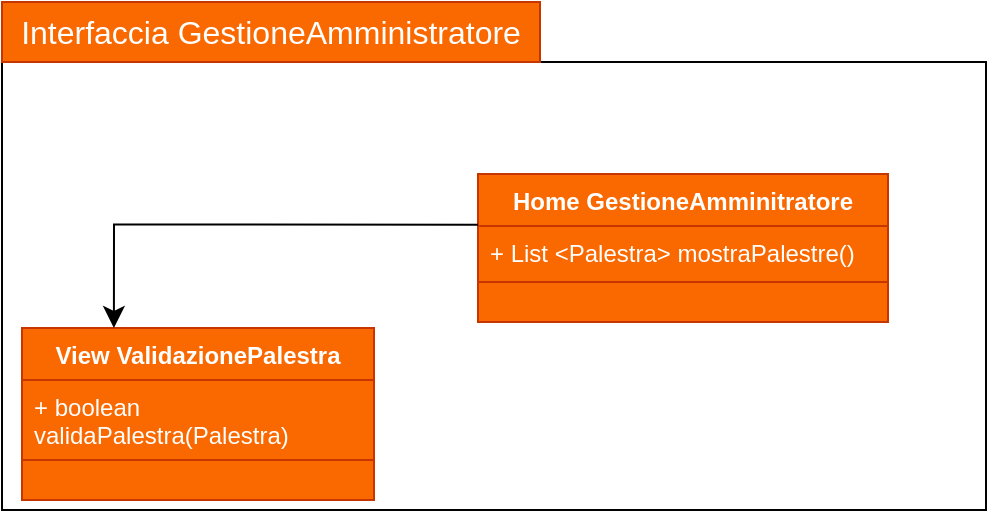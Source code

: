 <mxfile version="24.5.4" type="github">
  <diagram name="Pagina-1" id="A7fl4fad_3Z5gy41zm9X">
    <mxGraphModel dx="651" dy="1209" grid="0" gridSize="10" guides="1" tooltips="1" connect="1" arrows="1" fold="1" page="0" pageScale="1" pageWidth="827" pageHeight="1169" math="0" shadow="0">
      <root>
        <mxCell id="0" />
        <mxCell id="1" parent="0" />
        <mxCell id="KeP3qOd79hXcm0X9JfTY-1" value="" style="shape=folder;fontStyle=1;spacingTop=10;tabWidth=210;tabHeight=30;tabPosition=left;html=1;whiteSpace=wrap;" vertex="1" parent="1">
          <mxGeometry x="167" y="-15" width="492" height="254" as="geometry" />
        </mxCell>
        <mxCell id="KeP3qOd79hXcm0X9JfTY-2" value="&lt;font color=&quot;#ffffff&quot;&gt;Interfaccia GestioneAmministratore&lt;/font&gt;" style="text;strokeColor=#C73500;fillColor=#fa6800;html=1;align=center;verticalAlign=middle;whiteSpace=wrap;rounded=0;fontSize=16;fontColor=#000000;" vertex="1" parent="1">
          <mxGeometry x="167" y="-15" width="269" height="30" as="geometry" />
        </mxCell>
        <mxCell id="KeP3qOd79hXcm0X9JfTY-3" style="edgeStyle=none;curved=1;rounded=0;orthogonalLoop=1;jettySize=auto;html=1;exitX=0.5;exitY=0;exitDx=0;exitDy=0;fontSize=12;startSize=8;endSize=8;" edge="1" parent="1">
          <mxGeometry relative="1" as="geometry">
            <mxPoint x="581" y="3" as="sourcePoint" />
            <mxPoint x="581" y="3" as="targetPoint" />
          </mxGeometry>
        </mxCell>
        <mxCell id="KeP3qOd79hXcm0X9JfTY-4" value="&lt;font color=&quot;#ffffff&quot;&gt;View ValidazionePalestra&lt;br&gt;&lt;/font&gt;" style="swimlane;fontStyle=1;align=center;verticalAlign=top;childLayout=stackLayout;horizontal=1;startSize=26;horizontalStack=0;resizeParent=1;resizeParentMax=0;resizeLast=0;collapsible=1;marginBottom=0;whiteSpace=wrap;html=1;fillColor=#fa6800;fontColor=#000000;strokeColor=#C73500;" vertex="1" parent="1">
          <mxGeometry x="177" y="148" width="176" height="86" as="geometry" />
        </mxCell>
        <mxCell id="KeP3qOd79hXcm0X9JfTY-5" value="&lt;font color=&quot;#ffffff&quot;&gt;+ boolean validaPalestra(Palestra)&lt;/font&gt;" style="text;strokeColor=#C73500;fillColor=#fa6800;align=left;verticalAlign=top;spacingLeft=4;spacingRight=4;overflow=hidden;rotatable=0;points=[[0,0.5],[1,0.5]];portConstraint=eastwest;whiteSpace=wrap;html=1;fontColor=#000000;" vertex="1" parent="KeP3qOd79hXcm0X9JfTY-4">
          <mxGeometry y="26" width="176" height="40" as="geometry" />
        </mxCell>
        <mxCell id="KeP3qOd79hXcm0X9JfTY-6" value="" style="line;strokeWidth=1;fillColor=#fa6800;align=left;verticalAlign=middle;spacingTop=-1;spacingLeft=3;spacingRight=3;rotatable=0;labelPosition=right;points=[];portConstraint=eastwest;strokeColor=#FF8000;fontColor=#000000;" vertex="1" parent="KeP3qOd79hXcm0X9JfTY-4">
          <mxGeometry y="66" width="176" as="geometry" />
        </mxCell>
        <mxCell id="KeP3qOd79hXcm0X9JfTY-7" value="&lt;div&gt;&lt;br&gt;&lt;/div&gt;&lt;div&gt;&lt;br&gt;&lt;/div&gt;" style="text;strokeColor=#C73500;fillColor=#fa6800;align=left;verticalAlign=top;spacingLeft=4;spacingRight=4;overflow=hidden;rotatable=0;points=[[0,0.5],[1,0.5]];portConstraint=eastwest;whiteSpace=wrap;html=1;fontColor=#000000;" vertex="1" parent="KeP3qOd79hXcm0X9JfTY-4">
          <mxGeometry y="66" width="176" height="20" as="geometry" />
        </mxCell>
        <mxCell id="KeP3qOd79hXcm0X9JfTY-8" value="&lt;font color=&quot;#ffffff&quot;&gt;Home GestioneAmminitratore&lt;/font&gt;" style="swimlane;fontStyle=1;align=center;verticalAlign=top;childLayout=stackLayout;horizontal=1;startSize=26;horizontalStack=0;resizeParent=1;resizeParentMax=0;resizeLast=0;collapsible=1;marginBottom=0;whiteSpace=wrap;html=1;fillColor=#fa6800;fontColor=#000000;strokeColor=#C73500;" vertex="1" parent="1">
          <mxGeometry x="405" y="71" width="205" height="74" as="geometry" />
        </mxCell>
        <mxCell id="KeP3qOd79hXcm0X9JfTY-9" value="&lt;font color=&quot;#ffffff&quot;&gt;+ List &amp;lt;Palestra&amp;gt; mostraPalestre()&lt;/font&gt;" style="text;strokeColor=#C73500;fillColor=#fa6800;align=left;verticalAlign=top;spacingLeft=4;spacingRight=4;overflow=hidden;rotatable=0;points=[[0,0.5],[1,0.5]];portConstraint=eastwest;whiteSpace=wrap;html=1;fontColor=#000000;" vertex="1" parent="KeP3qOd79hXcm0X9JfTY-8">
          <mxGeometry y="26" width="205" height="28" as="geometry" />
        </mxCell>
        <mxCell id="KeP3qOd79hXcm0X9JfTY-10" value="" style="line;strokeWidth=1;fillColor=#fa6800;align=left;verticalAlign=middle;spacingTop=-1;spacingLeft=3;spacingRight=3;rotatable=0;labelPosition=right;points=[];portConstraint=eastwest;strokeColor=#FF8000;fontColor=#000000;" vertex="1" parent="KeP3qOd79hXcm0X9JfTY-8">
          <mxGeometry y="54" width="205" as="geometry" />
        </mxCell>
        <mxCell id="KeP3qOd79hXcm0X9JfTY-11" value="&lt;div&gt;&lt;br&gt;&lt;/div&gt;&lt;div&gt;&lt;br&gt;&lt;/div&gt;" style="text;strokeColor=#C73500;fillColor=#fa6800;align=left;verticalAlign=top;spacingLeft=4;spacingRight=4;overflow=hidden;rotatable=0;points=[[0,0.5],[1,0.5]];portConstraint=eastwest;whiteSpace=wrap;html=1;fontColor=#000000;" vertex="1" parent="KeP3qOd79hXcm0X9JfTY-8">
          <mxGeometry y="54" width="205" height="20" as="geometry" />
        </mxCell>
        <mxCell id="KeP3qOd79hXcm0X9JfTY-13" style="edgeStyle=none;curved=0;rounded=0;orthogonalLoop=1;jettySize=auto;html=1;fontSize=12;startSize=8;endSize=8;exitX=0;exitY=-0.024;exitDx=0;exitDy=0;exitPerimeter=0;" edge="1" parent="1" source="KeP3qOd79hXcm0X9JfTY-9">
          <mxGeometry relative="1" as="geometry">
            <mxPoint x="341" y="96.25" as="sourcePoint" />
            <mxPoint x="222.95" y="148" as="targetPoint" />
            <Array as="points">
              <mxPoint x="223" y="96.25" />
            </Array>
          </mxGeometry>
        </mxCell>
      </root>
    </mxGraphModel>
  </diagram>
</mxfile>
